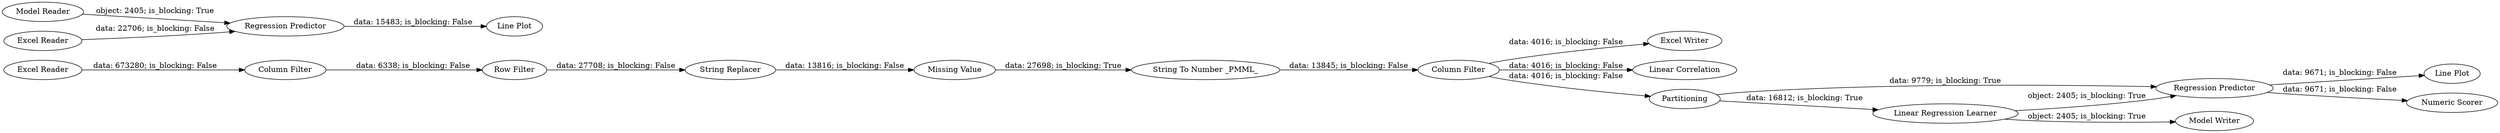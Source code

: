 digraph {
	"-2703886408980478903_6" [label="String To Number _PMML_"]
	"-2703886408980478903_19" [label="Regression Predictor"]
	"-2703886408980478903_23" [label="Line Plot"]
	"-2703886408980478903_2" [label="Column Filter"]
	"-2703886408980478903_4" [label="String Replacer"]
	"-2703886408980478903_27" [label="Regression Predictor"]
	"-2703886408980478903_24" [label="Excel Writer"]
	"-2703886408980478903_15" [label="Linear Correlation"]
	"-2703886408980478903_30" [label="Line Plot"]
	"-2703886408980478903_21" [label="Numeric Scorer"]
	"-2703886408980478903_29" [label="Excel Reader"]
	"-2703886408980478903_16" [label=Partitioning]
	"-2703886408980478903_26" [label="Model Reader"]
	"-2703886408980478903_5" [label="Missing Value"]
	"-2703886408980478903_28" [label="Excel Reader"]
	"-2703886408980478903_14" [label="Column Filter"]
	"-2703886408980478903_20" [label="Model Writer"]
	"-2703886408980478903_18" [label="Linear Regression Learner"]
	"-2703886408980478903_3" [label="Row Filter"]
	"-2703886408980478903_18" -> "-2703886408980478903_20" [label="object: 2405; is_blocking: True"]
	"-2703886408980478903_14" -> "-2703886408980478903_16" [label="data: 4016; is_blocking: False"]
	"-2703886408980478903_4" -> "-2703886408980478903_5" [label="data: 13816; is_blocking: False"]
	"-2703886408980478903_14" -> "-2703886408980478903_24" [label="data: 4016; is_blocking: False"]
	"-2703886408980478903_18" -> "-2703886408980478903_19" [label="object: 2405; is_blocking: True"]
	"-2703886408980478903_27" -> "-2703886408980478903_30" [label="data: 15483; is_blocking: False"]
	"-2703886408980478903_29" -> "-2703886408980478903_2" [label="data: 673280; is_blocking: False"]
	"-2703886408980478903_6" -> "-2703886408980478903_14" [label="data: 13845; is_blocking: False"]
	"-2703886408980478903_3" -> "-2703886408980478903_4" [label="data: 27708; is_blocking: False"]
	"-2703886408980478903_14" -> "-2703886408980478903_15" [label="data: 4016; is_blocking: False"]
	"-2703886408980478903_2" -> "-2703886408980478903_3" [label="data: 6338; is_blocking: False"]
	"-2703886408980478903_26" -> "-2703886408980478903_27" [label="object: 2405; is_blocking: True"]
	"-2703886408980478903_5" -> "-2703886408980478903_6" [label="data: 27698; is_blocking: True"]
	"-2703886408980478903_19" -> "-2703886408980478903_21" [label="data: 9671; is_blocking: False"]
	"-2703886408980478903_19" -> "-2703886408980478903_23" [label="data: 9671; is_blocking: False"]
	"-2703886408980478903_28" -> "-2703886408980478903_27" [label="data: 22706; is_blocking: False"]
	"-2703886408980478903_16" -> "-2703886408980478903_19" [label="data: 9779; is_blocking: True"]
	"-2703886408980478903_16" -> "-2703886408980478903_18" [label="data: 16812; is_blocking: True"]
	rankdir=LR
}

